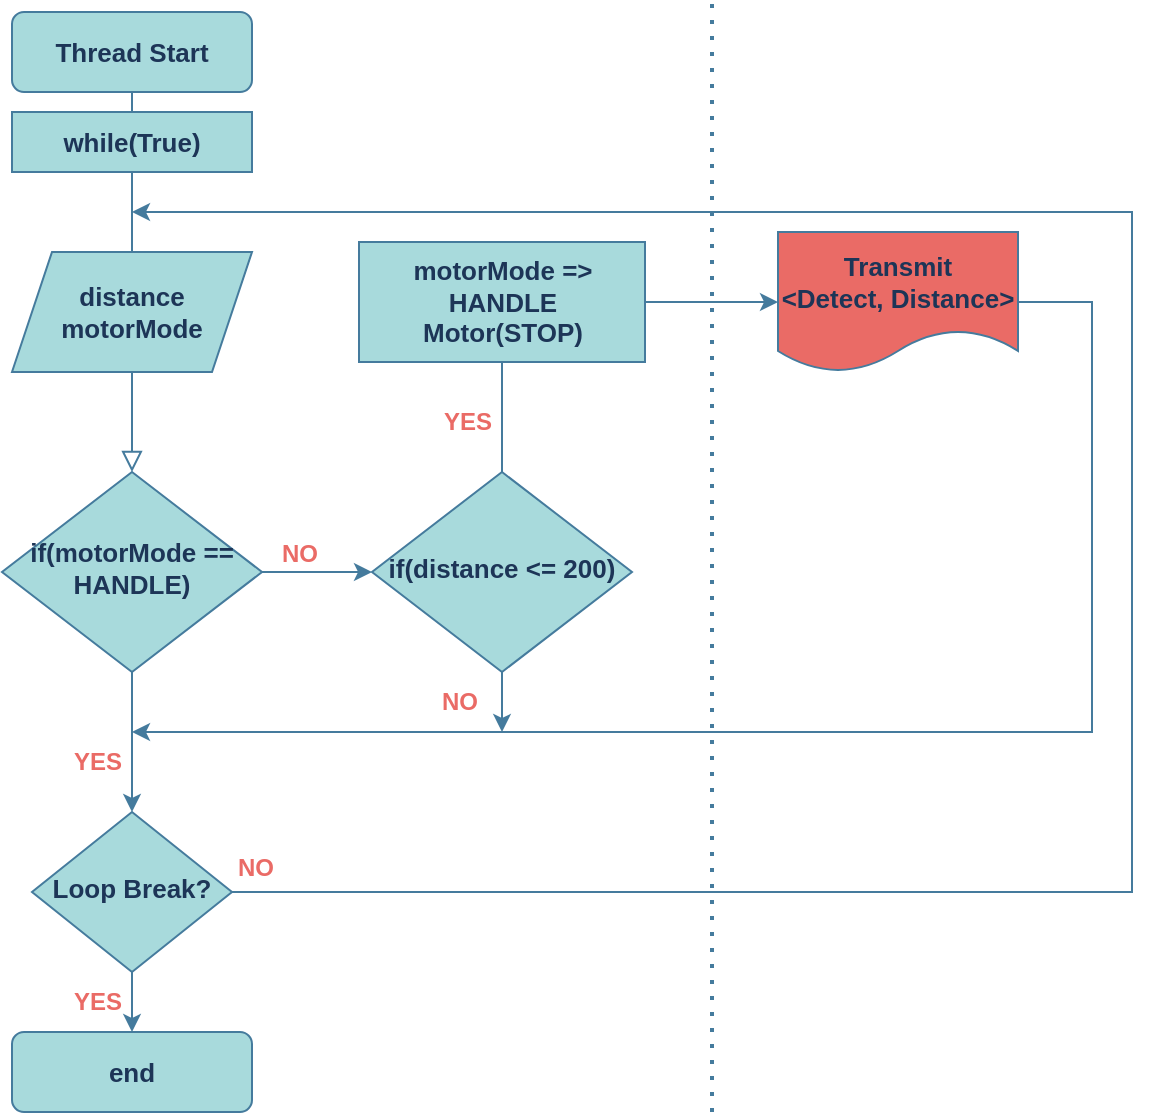 <mxfile version="20.4.0" type="github">
  <diagram id="C5RBs43oDa-KdzZeNtuy" name="Page-1">
    <mxGraphModel dx="1167" dy="644" grid="0" gridSize="10" guides="1" tooltips="1" connect="1" arrows="0" fold="1" page="1" pageScale="1" pageWidth="827" pageHeight="1169" background="none" math="0" shadow="0">
      <root>
        <mxCell id="WIyWlLk6GJQsqaUBKTNV-0" />
        <mxCell id="WIyWlLk6GJQsqaUBKTNV-1" parent="WIyWlLk6GJQsqaUBKTNV-0" />
        <mxCell id="WIyWlLk6GJQsqaUBKTNV-2" value="" style="rounded=0;html=1;jettySize=auto;orthogonalLoop=1;fontSize=11;endArrow=block;endFill=0;endSize=8;strokeWidth=1;shadow=0;labelBackgroundColor=none;edgeStyle=orthogonalEdgeStyle;strokeColor=#457B9D;fontColor=#1D3557;" parent="WIyWlLk6GJQsqaUBKTNV-1" source="WIyWlLk6GJQsqaUBKTNV-3" target="WIyWlLk6GJQsqaUBKTNV-6" edge="1">
          <mxGeometry relative="1" as="geometry" />
        </mxCell>
        <mxCell id="WIyWlLk6GJQsqaUBKTNV-3" value="Thread Start" style="rounded=1;whiteSpace=wrap;html=1;fontSize=13;glass=0;strokeWidth=1;shadow=0;fillColor=#A8DADC;strokeColor=#457B9D;fontColor=#1D3557;fontStyle=1" parent="WIyWlLk6GJQsqaUBKTNV-1" vertex="1">
          <mxGeometry x="160" y="20" width="120" height="40" as="geometry" />
        </mxCell>
        <mxCell id="ZqFTWo2NaaZhamD0N6D2-26" style="edgeStyle=orthogonalEdgeStyle;rounded=0;orthogonalLoop=1;jettySize=auto;html=1;entryX=0.5;entryY=0;entryDx=0;entryDy=0;labelBackgroundColor=#F1FAEE;strokeColor=#457B9D;fontColor=#1D3557;" edge="1" parent="WIyWlLk6GJQsqaUBKTNV-1" source="WIyWlLk6GJQsqaUBKTNV-6" target="kMc4Held4Jby42Oz-adj-2">
          <mxGeometry relative="1" as="geometry" />
        </mxCell>
        <mxCell id="ZqFTWo2NaaZhamD0N6D2-29" style="edgeStyle=orthogonalEdgeStyle;rounded=0;orthogonalLoop=1;jettySize=auto;html=1;exitX=1;exitY=0.5;exitDx=0;exitDy=0;entryX=0;entryY=0.5;entryDx=0;entryDy=0;labelBackgroundColor=#F1FAEE;strokeColor=#457B9D;fontColor=#1D3557;" edge="1" parent="WIyWlLk6GJQsqaUBKTNV-1" source="WIyWlLk6GJQsqaUBKTNV-6" target="ZqFTWo2NaaZhamD0N6D2-5">
          <mxGeometry relative="1" as="geometry" />
        </mxCell>
        <mxCell id="WIyWlLk6GJQsqaUBKTNV-6" value="if(motorMode == HANDLE)" style="rhombus;whiteSpace=wrap;html=1;shadow=0;fontFamily=Helvetica;fontSize=13;align=center;strokeWidth=1;spacing=6;spacingTop=-4;fillColor=#A8DADC;strokeColor=#457B9D;fontColor=#1D3557;fontStyle=1" parent="WIyWlLk6GJQsqaUBKTNV-1" vertex="1">
          <mxGeometry x="155" y="250" width="130" height="100" as="geometry" />
        </mxCell>
        <mxCell id="WIyWlLk6GJQsqaUBKTNV-11" value="end" style="rounded=1;whiteSpace=wrap;html=1;fontSize=13;glass=0;strokeWidth=1;shadow=0;fillColor=#A8DADC;strokeColor=#457B9D;fontColor=#1D3557;fontStyle=1" parent="WIyWlLk6GJQsqaUBKTNV-1" vertex="1">
          <mxGeometry x="160" y="530" width="120" height="40" as="geometry" />
        </mxCell>
        <mxCell id="kMc4Held4Jby42Oz-adj-1" value="while(True)" style="rounded=0;whiteSpace=wrap;html=1;fillColor=#A8DADC;strokeColor=#457B9D;fontColor=#1D3557;fontStyle=1;fontSize=13;" parent="WIyWlLk6GJQsqaUBKTNV-1" vertex="1">
          <mxGeometry x="160" y="70" width="120" height="30" as="geometry" />
        </mxCell>
        <mxCell id="kMc4Held4Jby42Oz-adj-3" style="edgeStyle=orthogonalEdgeStyle;rounded=0;orthogonalLoop=1;jettySize=auto;html=1;labelBackgroundColor=#F1FAEE;strokeColor=#457B9D;fontColor=#1D3557;" parent="WIyWlLk6GJQsqaUBKTNV-1" source="kMc4Held4Jby42Oz-adj-2" edge="1">
          <mxGeometry relative="1" as="geometry">
            <mxPoint x="220" y="120" as="targetPoint" />
            <Array as="points">
              <mxPoint x="720" y="460" />
              <mxPoint x="720" y="120" />
            </Array>
          </mxGeometry>
        </mxCell>
        <mxCell id="ZqFTWo2NaaZhamD0N6D2-1" style="edgeStyle=orthogonalEdgeStyle;rounded=0;orthogonalLoop=1;jettySize=auto;html=1;exitX=0.5;exitY=1;exitDx=0;exitDy=0;entryX=0.5;entryY=0;entryDx=0;entryDy=0;labelBackgroundColor=#F1FAEE;strokeColor=#457B9D;fontColor=#1D3557;" edge="1" parent="WIyWlLk6GJQsqaUBKTNV-1" source="kMc4Held4Jby42Oz-adj-2" target="WIyWlLk6GJQsqaUBKTNV-11">
          <mxGeometry relative="1" as="geometry" />
        </mxCell>
        <mxCell id="kMc4Held4Jby42Oz-adj-2" value="Loop Break?" style="rhombus;whiteSpace=wrap;html=1;shadow=0;fontFamily=Helvetica;fontSize=13;align=center;strokeWidth=1;spacing=6;spacingTop=-4;fillColor=#A8DADC;strokeColor=#457B9D;fontColor=#1D3557;fontStyle=1" parent="WIyWlLk6GJQsqaUBKTNV-1" vertex="1">
          <mxGeometry x="170" y="420" width="100" height="80" as="geometry" />
        </mxCell>
        <mxCell id="ZqFTWo2NaaZhamD0N6D2-0" value="distance&lt;br style=&quot;font-size: 13px;&quot;&gt;motorMode" style="shape=parallelogram;perimeter=parallelogramPerimeter;whiteSpace=wrap;html=1;fixedSize=1;fillColor=#A8DADC;strokeColor=#457B9D;fontColor=#1D3557;fontStyle=1;fontSize=13;" vertex="1" parent="WIyWlLk6GJQsqaUBKTNV-1">
          <mxGeometry x="160" y="140" width="120" height="60" as="geometry" />
        </mxCell>
        <mxCell id="ZqFTWo2NaaZhamD0N6D2-19" style="edgeStyle=orthogonalEdgeStyle;rounded=0;orthogonalLoop=1;jettySize=auto;html=1;entryX=0;entryY=0.5;entryDx=0;entryDy=0;labelBackgroundColor=#F1FAEE;strokeColor=#457B9D;fontColor=#1D3557;" edge="1" parent="WIyWlLk6GJQsqaUBKTNV-1" source="ZqFTWo2NaaZhamD0N6D2-5" target="ZqFTWo2NaaZhamD0N6D2-12">
          <mxGeometry relative="1" as="geometry">
            <Array as="points">
              <mxPoint x="405" y="165" />
            </Array>
          </mxGeometry>
        </mxCell>
        <mxCell id="ZqFTWo2NaaZhamD0N6D2-21" style="edgeStyle=orthogonalEdgeStyle;rounded=0;orthogonalLoop=1;jettySize=auto;html=1;labelBackgroundColor=#F1FAEE;strokeColor=#457B9D;fontColor=#1D3557;" edge="1" parent="WIyWlLk6GJQsqaUBKTNV-1" source="ZqFTWo2NaaZhamD0N6D2-5">
          <mxGeometry relative="1" as="geometry">
            <mxPoint x="405" y="380" as="targetPoint" />
          </mxGeometry>
        </mxCell>
        <mxCell id="ZqFTWo2NaaZhamD0N6D2-5" value="if(distance &amp;lt;= 200)" style="rhombus;whiteSpace=wrap;html=1;shadow=0;fontFamily=Helvetica;fontSize=13;align=center;strokeWidth=1;spacing=6;spacingTop=-4;fillColor=#A8DADC;strokeColor=#457B9D;fontColor=#1D3557;fontStyle=1" vertex="1" parent="WIyWlLk6GJQsqaUBKTNV-1">
          <mxGeometry x="340" y="250" width="130" height="100" as="geometry" />
        </mxCell>
        <mxCell id="ZqFTWo2NaaZhamD0N6D2-9" value="motorMode =&amp;gt; HANDLE&lt;br style=&quot;font-size: 13px;&quot;&gt;Motor(STOP)" style="rounded=0;whiteSpace=wrap;html=1;fillColor=#A8DADC;strokeColor=#457B9D;fontColor=#1D3557;fontStyle=1;fontSize=13;" vertex="1" parent="WIyWlLk6GJQsqaUBKTNV-1">
          <mxGeometry x="333.5" y="135" width="143" height="60" as="geometry" />
        </mxCell>
        <mxCell id="ZqFTWo2NaaZhamD0N6D2-20" style="edgeStyle=orthogonalEdgeStyle;rounded=0;orthogonalLoop=1;jettySize=auto;html=1;labelBackgroundColor=#F1FAEE;strokeColor=#457B9D;fontColor=#1D3557;" edge="1" parent="WIyWlLk6GJQsqaUBKTNV-1" source="ZqFTWo2NaaZhamD0N6D2-12">
          <mxGeometry relative="1" as="geometry">
            <mxPoint x="220" y="380" as="targetPoint" />
            <Array as="points">
              <mxPoint x="700" y="165" />
              <mxPoint x="700" y="380" />
            </Array>
          </mxGeometry>
        </mxCell>
        <mxCell id="ZqFTWo2NaaZhamD0N6D2-12" value="Transmit&lt;br style=&quot;font-size: 13px;&quot;&gt;&amp;lt;Detect, Distance&amp;gt;" style="shape=document;whiteSpace=wrap;html=1;boundedLbl=1;fillColor=#EA6B66;strokeColor=#457B9D;fontColor=#1D3557;fontStyle=1;fontSize=13;" vertex="1" parent="WIyWlLk6GJQsqaUBKTNV-1">
          <mxGeometry x="543" y="130" width="120" height="70" as="geometry" />
        </mxCell>
        <mxCell id="ZqFTWo2NaaZhamD0N6D2-16" value="" style="endArrow=none;dashed=1;html=1;dashPattern=1 3;strokeWidth=2;rounded=0;labelBackgroundColor=#F1FAEE;strokeColor=#457B9D;fontColor=#1D3557;" edge="1" parent="WIyWlLk6GJQsqaUBKTNV-1">
          <mxGeometry width="50" height="50" relative="1" as="geometry">
            <mxPoint x="510" y="570" as="sourcePoint" />
            <mxPoint x="510" y="15" as="targetPoint" />
          </mxGeometry>
        </mxCell>
        <mxCell id="ZqFTWo2NaaZhamD0N6D2-22" value="YES" style="text;html=1;strokeColor=none;fillColor=none;align=center;verticalAlign=middle;whiteSpace=wrap;rounded=0;fontColor=#EA6B66;fontStyle=1" vertex="1" parent="WIyWlLk6GJQsqaUBKTNV-1">
          <mxGeometry x="173" y="380" width="60" height="30" as="geometry" />
        </mxCell>
        <mxCell id="ZqFTWo2NaaZhamD0N6D2-24" value="NO" style="text;html=1;strokeColor=none;fillColor=none;align=center;verticalAlign=middle;whiteSpace=wrap;rounded=0;fontColor=#EA6B66;fontStyle=1" vertex="1" parent="WIyWlLk6GJQsqaUBKTNV-1">
          <mxGeometry x="354" y="350" width="60" height="30" as="geometry" />
        </mxCell>
        <mxCell id="ZqFTWo2NaaZhamD0N6D2-25" value="YES" style="text;html=1;strokeColor=none;fillColor=none;align=center;verticalAlign=middle;whiteSpace=wrap;rounded=0;fontColor=#EA6B66;fontStyle=1" vertex="1" parent="WIyWlLk6GJQsqaUBKTNV-1">
          <mxGeometry x="358" y="210" width="60" height="30" as="geometry" />
        </mxCell>
        <mxCell id="ZqFTWo2NaaZhamD0N6D2-27" value="NO" style="text;html=1;strokeColor=none;fillColor=none;align=center;verticalAlign=middle;whiteSpace=wrap;rounded=0;fontColor=#EA6B66;fontStyle=1" vertex="1" parent="WIyWlLk6GJQsqaUBKTNV-1">
          <mxGeometry x="252" y="433" width="60" height="30" as="geometry" />
        </mxCell>
        <mxCell id="ZqFTWo2NaaZhamD0N6D2-30" value="NO" style="text;html=1;strokeColor=none;fillColor=none;align=center;verticalAlign=middle;whiteSpace=wrap;rounded=0;fontColor=#EA6B66;fontStyle=1" vertex="1" parent="WIyWlLk6GJQsqaUBKTNV-1">
          <mxGeometry x="273.5" y="276" width="60" height="30" as="geometry" />
        </mxCell>
        <mxCell id="ZqFTWo2NaaZhamD0N6D2-31" value="YES" style="text;html=1;strokeColor=none;fillColor=none;align=center;verticalAlign=middle;whiteSpace=wrap;rounded=0;fontColor=#EA6B66;fontStyle=1" vertex="1" parent="WIyWlLk6GJQsqaUBKTNV-1">
          <mxGeometry x="173" y="500" width="60" height="30" as="geometry" />
        </mxCell>
      </root>
    </mxGraphModel>
  </diagram>
</mxfile>
